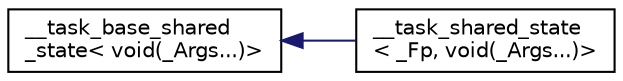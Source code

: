 digraph "Graphical Class Hierarchy"
{
  edge [fontname="Helvetica",fontsize="10",labelfontname="Helvetica",labelfontsize="10"];
  node [fontname="Helvetica",fontsize="10",shape=record];
  rankdir="LR";
  Node1 [label="__task_base_shared\l_state\< void(_Args...)\>",height=0.2,width=0.4,color="black", fillcolor="white", style="filled",URL="$struct____task__base__shared__state.xhtml"];
  Node1 -> Node2 [dir="back",color="midnightblue",fontsize="10",style="solid",fontname="Helvetica"];
  Node2 [label="__task_shared_state\l\< _Fp, void(_Args...)\>",height=0.2,width=0.4,color="black", fillcolor="white", style="filled",URL="$struct____task__shared__state_3_01___fp_00_01void_07___args_8_8_8_08_4.xhtml"];
}
